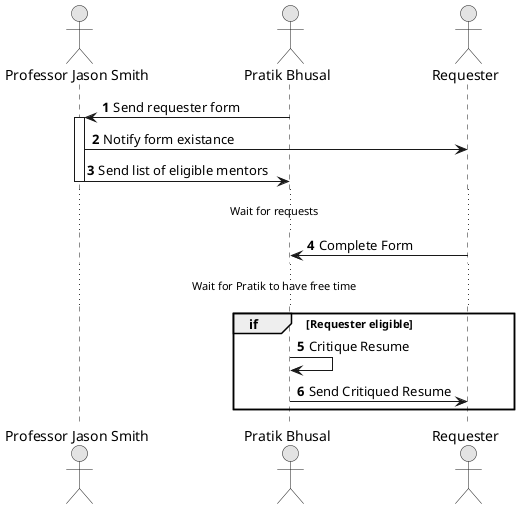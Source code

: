 @startuml
' Basic Configuration
skinparam monochrome true
skinparam shadowing false
autonumber

actor "Professor Jason Smith" as boss
actor "Pratik Bhusal" as pratik
actor "Requester" as requester

pratik -> boss: Send requester form
activate boss

boss -> requester: Notify form existance

boss -> pratik: Send list of eligible mentors

deactivate boss

...Wait for requests...

requester -> pratik: Complete Form

...Wait for Pratik to have free time...

group if [Requester eligible]
    pratik -> pratik: Critique Resume

    pratik -> requester: Send Critiqued Resume

end
@enduml